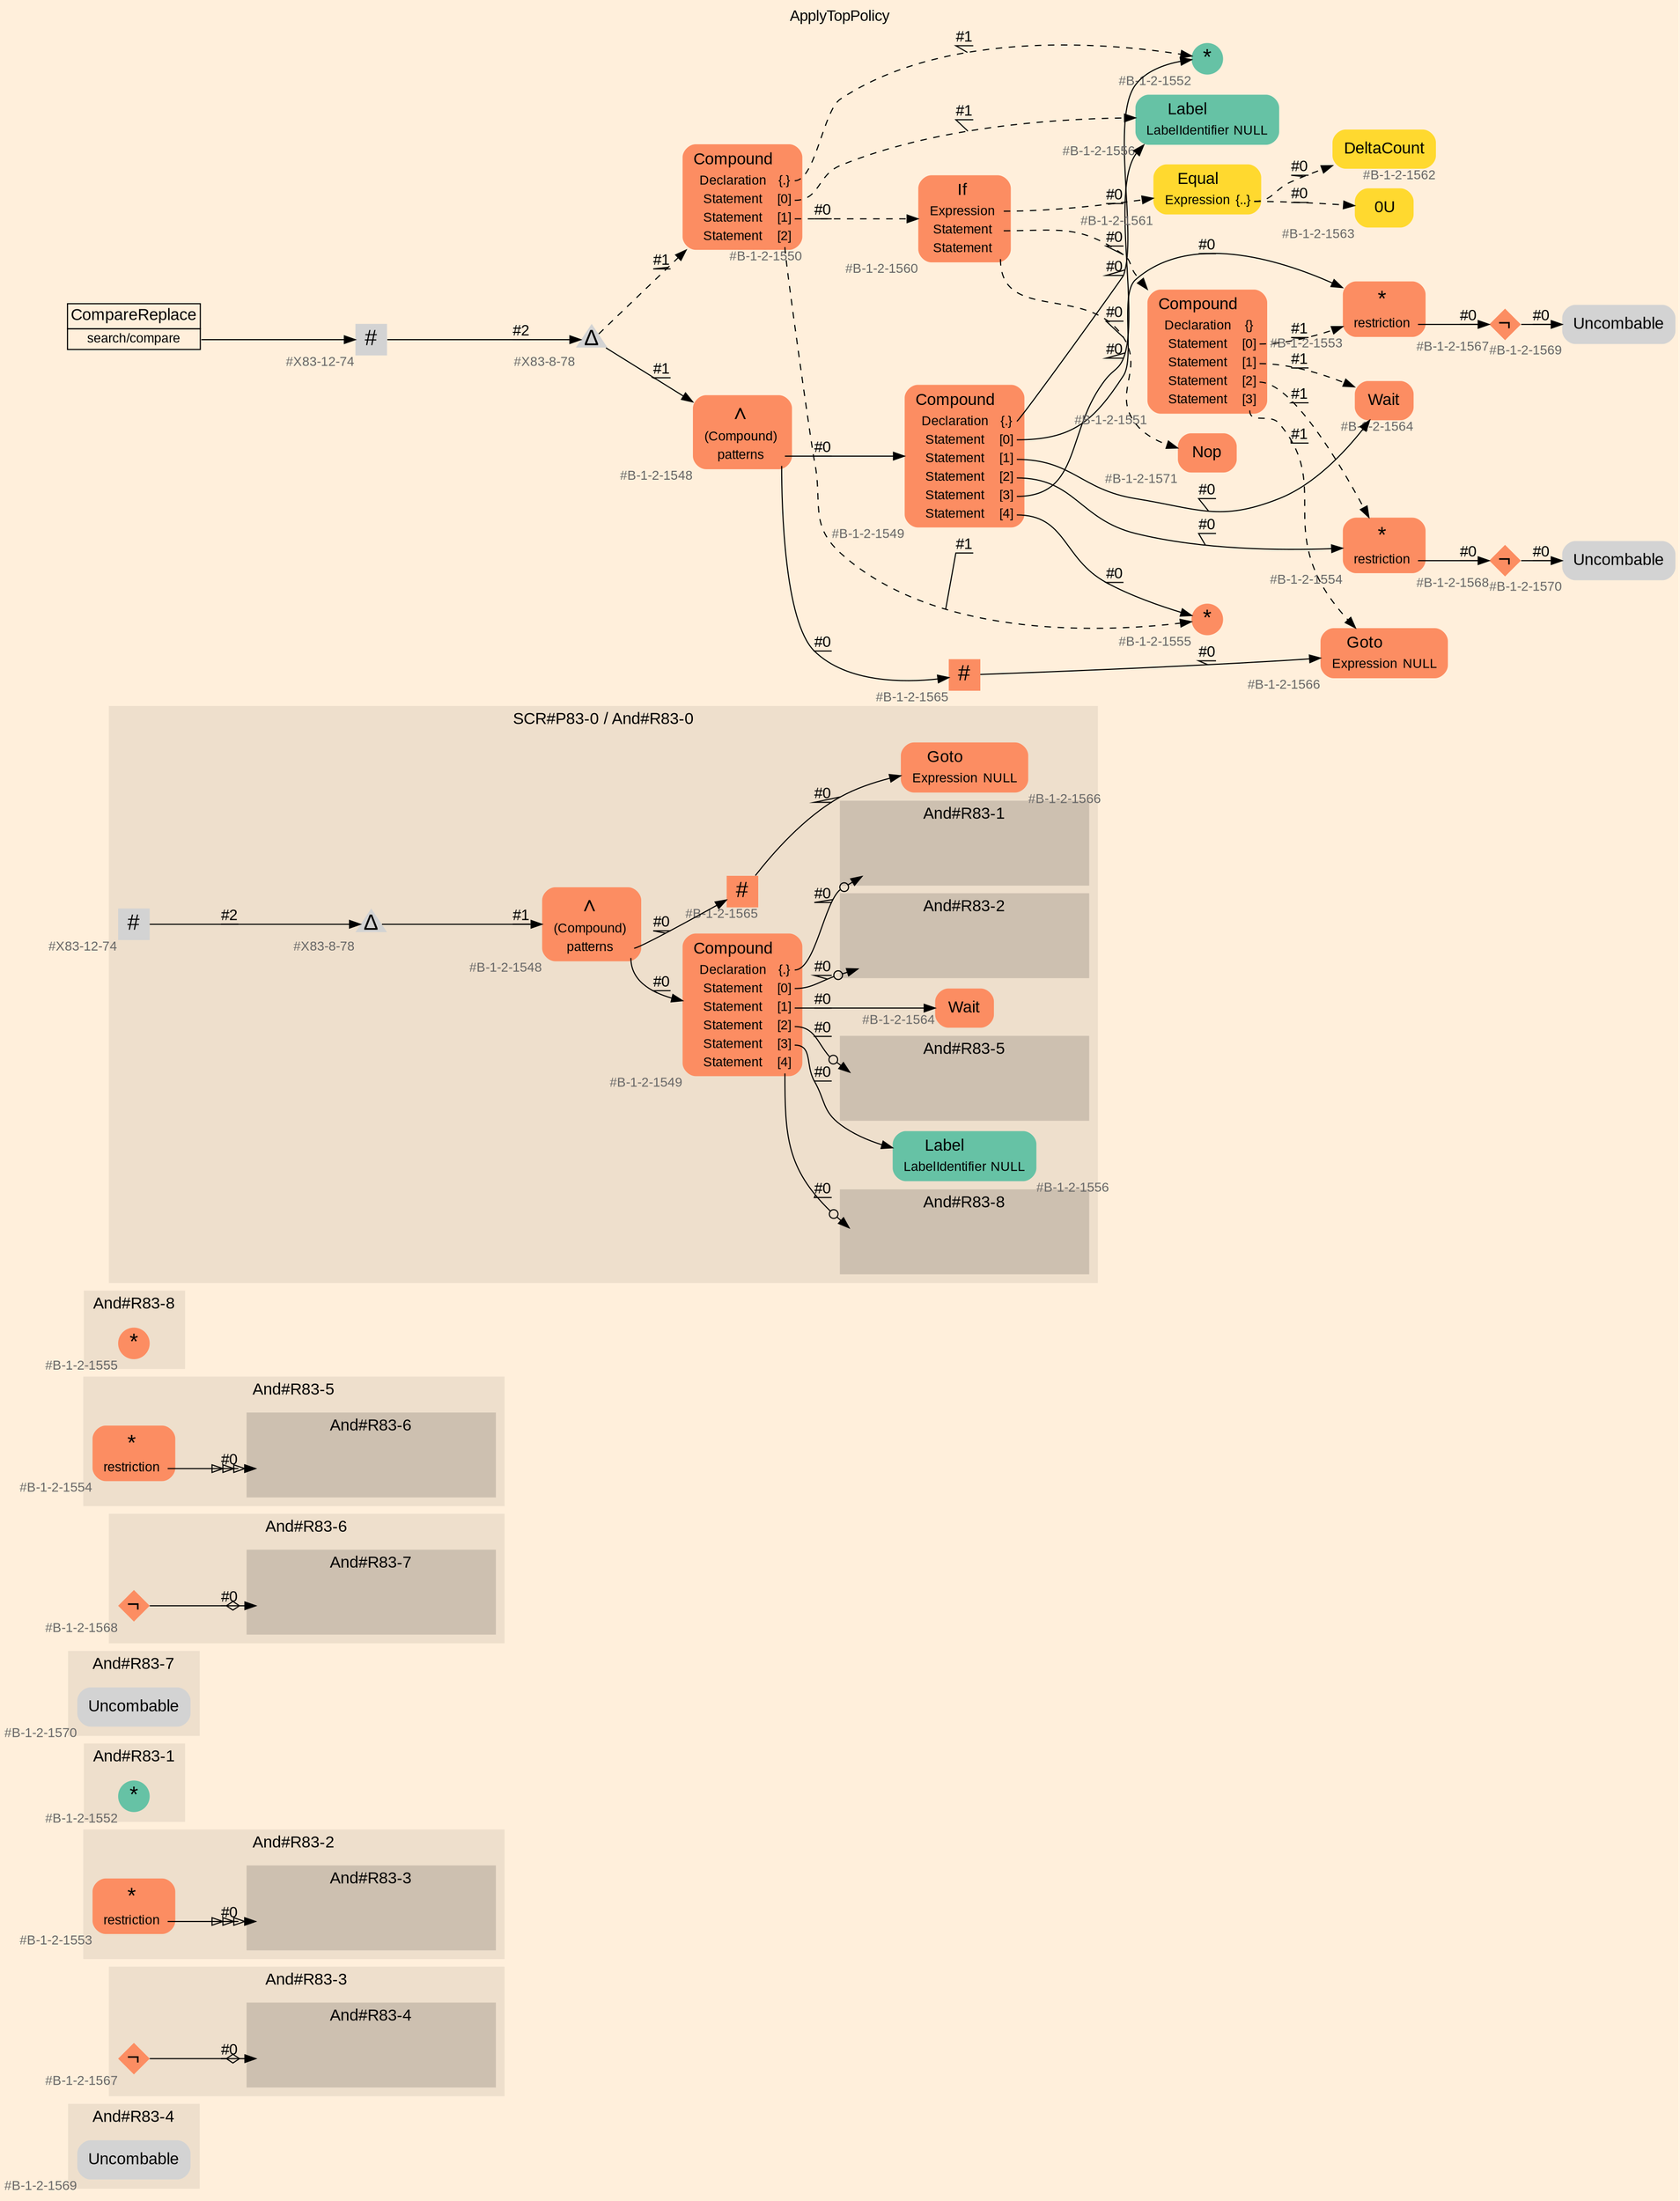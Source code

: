 digraph "ApplyTopPolicy" {
label = "ApplyTopPolicy"
labelloc = t
graph [
    rankdir = "LR"
    ranksep = 0.3
    bgcolor = antiquewhite1
    color = black
    fontcolor = black
    fontname = "Arial"
];
node [
    fontname = "Arial"
];
edge [
    fontname = "Arial"
];

// -------------------- figure And#R83-4 --------------------
// -------- region And#R83-4 ----------
subgraph "clusterAnd#R83-4" {
    label = "And#R83-4"
    style = "filled"
    color = antiquewhite2
    fontsize = "15"
    // -------- block And#R83-4/#B-1-2-1569 ----------
    "And#R83-4/#B-1-2-1569" [
        xlabel = "#B-1-2-1569"
        fontsize = "12"
        fontcolor = grey40
        shape = "plaintext"
        label = <<TABLE BORDER="0" CELLBORDER="0" CELLSPACING="0">
         <TR><TD><FONT COLOR="black" POINT-SIZE="15">Uncombable</FONT></TD></TR>
        </TABLE>>
        style = "rounded,filled"
    ];
    
}


// -------------------- figure And#R83-3 --------------------
// -------- region And#R83-3 ----------
subgraph "clusterAnd#R83-3" {
    label = "And#R83-3"
    style = "filled"
    color = antiquewhite2
    fontsize = "15"
    // -------- block And#R83-3/#B-1-2-1567 ----------
    "And#R83-3/#B-1-2-1567" [
        fillcolor = "/set28/2"
        xlabel = "#B-1-2-1567"
        fontsize = "12"
        fontcolor = grey40
        shape = "diamond"
        label = <<FONT COLOR="black" POINT-SIZE="20">¬</FONT>>
        style = "filled"
        penwidth = 0.0
        fixedsize = true
        width = 0.4
        height = 0.4
    ];
    
    // -------- region And#R83-3/And#R83-4 ----------
    subgraph "clusterAnd#R83-3/And#R83-4" {
        label = "And#R83-4"
        style = "filled"
        color = antiquewhite3
        fontsize = "15"
        // -------- block And#R83-3/And#R83-4/#B-1-2-1569 ----------
        "And#R83-3/And#R83-4/#B-1-2-1569" [
            xlabel = "#B-1-2-1569"
            fontsize = "12"
            fontcolor = grey40
            shape = "none"
            style = "invisible"
        ];
        
    }
    
}

"And#R83-3/#B-1-2-1567" -> "And#R83-3/And#R83-4/#B-1-2-1569" [
    arrowhead="normalnoneodiamond"
    label = "#0"
    decorate = true
    color = black
    fontcolor = black
];


// -------------------- figure And#R83-2 --------------------
// -------- region And#R83-2 ----------
subgraph "clusterAnd#R83-2" {
    label = "And#R83-2"
    style = "filled"
    color = antiquewhite2
    fontsize = "15"
    // -------- block And#R83-2/#B-1-2-1553 ----------
    "And#R83-2/#B-1-2-1553" [
        fillcolor = "/set28/2"
        xlabel = "#B-1-2-1553"
        fontsize = "12"
        fontcolor = grey40
        shape = "plaintext"
        label = <<TABLE BORDER="0" CELLBORDER="0" CELLSPACING="0">
         <TR><TD><FONT COLOR="black" POINT-SIZE="20">*</FONT></TD></TR>
         <TR><TD><FONT COLOR="black" POINT-SIZE="12">restriction</FONT></TD><TD PORT="port0"></TD></TR>
        </TABLE>>
        style = "rounded,filled"
    ];
    
    // -------- region And#R83-2/And#R83-3 ----------
    subgraph "clusterAnd#R83-2/And#R83-3" {
        label = "And#R83-3"
        style = "filled"
        color = antiquewhite3
        fontsize = "15"
        // -------- block And#R83-2/And#R83-3/#B-1-2-1567 ----------
        "And#R83-2/And#R83-3/#B-1-2-1567" [
            fillcolor = "/set28/2"
            xlabel = "#B-1-2-1567"
            fontsize = "12"
            fontcolor = grey40
            shape = "none"
            style = "invisible"
        ];
        
    }
    
}

"And#R83-2/#B-1-2-1553":port0 -> "And#R83-2/And#R83-3/#B-1-2-1567" [
    arrowhead="normalonormalonormalonormal"
    label = "#0"
    decorate = true
    color = black
    fontcolor = black
];


// -------------------- figure And#R83-1 --------------------
// -------- region And#R83-1 ----------
subgraph "clusterAnd#R83-1" {
    label = "And#R83-1"
    style = "filled"
    color = antiquewhite2
    fontsize = "15"
    // -------- block And#R83-1/#B-1-2-1552 ----------
    "And#R83-1/#B-1-2-1552" [
        fillcolor = "/set28/1"
        xlabel = "#B-1-2-1552"
        fontsize = "12"
        fontcolor = grey40
        shape = "circle"
        label = <<FONT COLOR="black" POINT-SIZE="20">*</FONT>>
        style = "filled"
        penwidth = 0.0
        fixedsize = true
        width = 0.4
        height = 0.4
    ];
    
}


// -------------------- figure And#R83-7 --------------------
// -------- region And#R83-7 ----------
subgraph "clusterAnd#R83-7" {
    label = "And#R83-7"
    style = "filled"
    color = antiquewhite2
    fontsize = "15"
    // -------- block And#R83-7/#B-1-2-1570 ----------
    "And#R83-7/#B-1-2-1570" [
        xlabel = "#B-1-2-1570"
        fontsize = "12"
        fontcolor = grey40
        shape = "plaintext"
        label = <<TABLE BORDER="0" CELLBORDER="0" CELLSPACING="0">
         <TR><TD><FONT COLOR="black" POINT-SIZE="15">Uncombable</FONT></TD></TR>
        </TABLE>>
        style = "rounded,filled"
    ];
    
}


// -------------------- figure And#R83-6 --------------------
// -------- region And#R83-6 ----------
subgraph "clusterAnd#R83-6" {
    label = "And#R83-6"
    style = "filled"
    color = antiquewhite2
    fontsize = "15"
    // -------- block And#R83-6/#B-1-2-1568 ----------
    "And#R83-6/#B-1-2-1568" [
        fillcolor = "/set28/2"
        xlabel = "#B-1-2-1568"
        fontsize = "12"
        fontcolor = grey40
        shape = "diamond"
        label = <<FONT COLOR="black" POINT-SIZE="20">¬</FONT>>
        style = "filled"
        penwidth = 0.0
        fixedsize = true
        width = 0.4
        height = 0.4
    ];
    
    // -------- region And#R83-6/And#R83-7 ----------
    subgraph "clusterAnd#R83-6/And#R83-7" {
        label = "And#R83-7"
        style = "filled"
        color = antiquewhite3
        fontsize = "15"
        // -------- block And#R83-6/And#R83-7/#B-1-2-1570 ----------
        "And#R83-6/And#R83-7/#B-1-2-1570" [
            xlabel = "#B-1-2-1570"
            fontsize = "12"
            fontcolor = grey40
            shape = "none"
            style = "invisible"
        ];
        
    }
    
}

"And#R83-6/#B-1-2-1568" -> "And#R83-6/And#R83-7/#B-1-2-1570" [
    arrowhead="normalnoneodiamond"
    label = "#0"
    decorate = true
    color = black
    fontcolor = black
];


// -------------------- figure And#R83-5 --------------------
// -------- region And#R83-5 ----------
subgraph "clusterAnd#R83-5" {
    label = "And#R83-5"
    style = "filled"
    color = antiquewhite2
    fontsize = "15"
    // -------- block And#R83-5/#B-1-2-1554 ----------
    "And#R83-5/#B-1-2-1554" [
        fillcolor = "/set28/2"
        xlabel = "#B-1-2-1554"
        fontsize = "12"
        fontcolor = grey40
        shape = "plaintext"
        label = <<TABLE BORDER="0" CELLBORDER="0" CELLSPACING="0">
         <TR><TD><FONT COLOR="black" POINT-SIZE="20">*</FONT></TD></TR>
         <TR><TD><FONT COLOR="black" POINT-SIZE="12">restriction</FONT></TD><TD PORT="port0"></TD></TR>
        </TABLE>>
        style = "rounded,filled"
    ];
    
    // -------- region And#R83-5/And#R83-6 ----------
    subgraph "clusterAnd#R83-5/And#R83-6" {
        label = "And#R83-6"
        style = "filled"
        color = antiquewhite3
        fontsize = "15"
        // -------- block And#R83-5/And#R83-6/#B-1-2-1568 ----------
        "And#R83-5/And#R83-6/#B-1-2-1568" [
            fillcolor = "/set28/2"
            xlabel = "#B-1-2-1568"
            fontsize = "12"
            fontcolor = grey40
            shape = "none"
            style = "invisible"
        ];
        
    }
    
}

"And#R83-5/#B-1-2-1554":port0 -> "And#R83-5/And#R83-6/#B-1-2-1568" [
    arrowhead="normalonormalonormalonormal"
    label = "#0"
    decorate = true
    color = black
    fontcolor = black
];


// -------------------- figure And#R83-8 --------------------
// -------- region And#R83-8 ----------
subgraph "clusterAnd#R83-8" {
    label = "And#R83-8"
    style = "filled"
    color = antiquewhite2
    fontsize = "15"
    // -------- block And#R83-8/#B-1-2-1555 ----------
    "And#R83-8/#B-1-2-1555" [
        fillcolor = "/set28/2"
        xlabel = "#B-1-2-1555"
        fontsize = "12"
        fontcolor = grey40
        shape = "circle"
        label = <<FONT COLOR="black" POINT-SIZE="20">*</FONT>>
        style = "filled"
        penwidth = 0.0
        fixedsize = true
        width = 0.4
        height = 0.4
    ];
    
}


// -------------------- figure And#R83-0 --------------------
// -------- region And#R83-0 ----------
subgraph "clusterAnd#R83-0" {
    label = "SCR#P83-0 / And#R83-0"
    style = "filled"
    color = antiquewhite2
    fontsize = "15"
    // -------- block And#R83-0/#B-1-2-1556 ----------
    "And#R83-0/#B-1-2-1556" [
        fillcolor = "/set28/1"
        xlabel = "#B-1-2-1556"
        fontsize = "12"
        fontcolor = grey40
        shape = "plaintext"
        label = <<TABLE BORDER="0" CELLBORDER="0" CELLSPACING="0">
         <TR><TD><FONT COLOR="black" POINT-SIZE="15">Label</FONT></TD></TR>
         <TR><TD><FONT COLOR="black" POINT-SIZE="12">LabelIdentifier</FONT></TD><TD PORT="port0"><FONT COLOR="black" POINT-SIZE="12">NULL</FONT></TD></TR>
        </TABLE>>
        style = "rounded,filled"
    ];
    
    // -------- block And#R83-0/#B-1-2-1548 ----------
    "And#R83-0/#B-1-2-1548" [
        fillcolor = "/set28/2"
        xlabel = "#B-1-2-1548"
        fontsize = "12"
        fontcolor = grey40
        shape = "plaintext"
        label = <<TABLE BORDER="0" CELLBORDER="0" CELLSPACING="0">
         <TR><TD><FONT COLOR="black" POINT-SIZE="20">∧</FONT></TD></TR>
         <TR><TD><FONT COLOR="black" POINT-SIZE="12">(Compound)</FONT></TD><TD PORT="port0"></TD></TR>
         <TR><TD><FONT COLOR="black" POINT-SIZE="12">patterns</FONT></TD><TD PORT="port1"></TD></TR>
        </TABLE>>
        style = "rounded,filled"
    ];
    
    // -------- block And#R83-0/#B-1-2-1566 ----------
    "And#R83-0/#B-1-2-1566" [
        fillcolor = "/set28/2"
        xlabel = "#B-1-2-1566"
        fontsize = "12"
        fontcolor = grey40
        shape = "plaintext"
        label = <<TABLE BORDER="0" CELLBORDER="0" CELLSPACING="0">
         <TR><TD><FONT COLOR="black" POINT-SIZE="15">Goto</FONT></TD></TR>
         <TR><TD><FONT COLOR="black" POINT-SIZE="12">Expression</FONT></TD><TD PORT="port0"><FONT COLOR="black" POINT-SIZE="12">NULL</FONT></TD></TR>
        </TABLE>>
        style = "rounded,filled"
    ];
    
    // -------- block And#R83-0/#X83-12-74 ----------
    "And#R83-0/#X83-12-74" [
        xlabel = "#X83-12-74"
        fontsize = "12"
        fontcolor = grey40
        shape = "square"
        label = <<FONT COLOR="black" POINT-SIZE="20">#</FONT>>
        style = "filled"
        penwidth = 0.0
        fixedsize = true
        width = 0.4
        height = 0.4
    ];
    
    // -------- block And#R83-0/#B-1-2-1564 ----------
    "And#R83-0/#B-1-2-1564" [
        fillcolor = "/set28/2"
        xlabel = "#B-1-2-1564"
        fontsize = "12"
        fontcolor = grey40
        shape = "plaintext"
        label = <<TABLE BORDER="0" CELLBORDER="0" CELLSPACING="0">
         <TR><TD><FONT COLOR="black" POINT-SIZE="15">Wait</FONT></TD></TR>
        </TABLE>>
        style = "rounded,filled"
    ];
    
    // -------- block And#R83-0/#B-1-2-1549 ----------
    "And#R83-0/#B-1-2-1549" [
        fillcolor = "/set28/2"
        xlabel = "#B-1-2-1549"
        fontsize = "12"
        fontcolor = grey40
        shape = "plaintext"
        label = <<TABLE BORDER="0" CELLBORDER="0" CELLSPACING="0">
         <TR><TD><FONT COLOR="black" POINT-SIZE="15">Compound</FONT></TD></TR>
         <TR><TD><FONT COLOR="black" POINT-SIZE="12">Declaration</FONT></TD><TD PORT="port0"><FONT COLOR="black" POINT-SIZE="12">{.}</FONT></TD></TR>
         <TR><TD><FONT COLOR="black" POINT-SIZE="12">Statement</FONT></TD><TD PORT="port1"><FONT COLOR="black" POINT-SIZE="12">[0]</FONT></TD></TR>
         <TR><TD><FONT COLOR="black" POINT-SIZE="12">Statement</FONT></TD><TD PORT="port2"><FONT COLOR="black" POINT-SIZE="12">[1]</FONT></TD></TR>
         <TR><TD><FONT COLOR="black" POINT-SIZE="12">Statement</FONT></TD><TD PORT="port3"><FONT COLOR="black" POINT-SIZE="12">[2]</FONT></TD></TR>
         <TR><TD><FONT COLOR="black" POINT-SIZE="12">Statement</FONT></TD><TD PORT="port4"><FONT COLOR="black" POINT-SIZE="12">[3]</FONT></TD></TR>
         <TR><TD><FONT COLOR="black" POINT-SIZE="12">Statement</FONT></TD><TD PORT="port5"><FONT COLOR="black" POINT-SIZE="12">[4]</FONT></TD></TR>
        </TABLE>>
        style = "rounded,filled"
    ];
    
    // -------- block And#R83-0/#X83-8-78 ----------
    "And#R83-0/#X83-8-78" [
        xlabel = "#X83-8-78"
        fontsize = "12"
        fontcolor = grey40
        shape = "triangle"
        label = <<FONT COLOR="black" POINT-SIZE="20">Δ</FONT>>
        style = "filled"
        penwidth = 0.0
        fixedsize = true
        width = 0.4
        height = 0.4
    ];
    
    // -------- block And#R83-0/#B-1-2-1565 ----------
    "And#R83-0/#B-1-2-1565" [
        fillcolor = "/set28/2"
        xlabel = "#B-1-2-1565"
        fontsize = "12"
        fontcolor = grey40
        shape = "square"
        label = <<FONT COLOR="black" POINT-SIZE="20">#</FONT>>
        style = "filled"
        penwidth = 0.0
        fixedsize = true
        width = 0.4
        height = 0.4
    ];
    
    // -------- region And#R83-0/And#R83-1 ----------
    subgraph "clusterAnd#R83-0/And#R83-1" {
        label = "And#R83-1"
        style = "filled"
        color = antiquewhite3
        fontsize = "15"
        // -------- block And#R83-0/And#R83-1/#B-1-2-1552 ----------
        "And#R83-0/And#R83-1/#B-1-2-1552" [
            fillcolor = "/set28/1"
            xlabel = "#B-1-2-1552"
            fontsize = "12"
            fontcolor = grey40
            shape = "none"
            style = "invisible"
        ];
        
    }
    
    // -------- region And#R83-0/And#R83-2 ----------
    subgraph "clusterAnd#R83-0/And#R83-2" {
        label = "And#R83-2"
        style = "filled"
        color = antiquewhite3
        fontsize = "15"
        // -------- block And#R83-0/And#R83-2/#B-1-2-1553 ----------
        "And#R83-0/And#R83-2/#B-1-2-1553" [
            fillcolor = "/set28/2"
            xlabel = "#B-1-2-1553"
            fontsize = "12"
            fontcolor = grey40
            shape = "none"
            style = "invisible"
        ];
        
    }
    
    // -------- region And#R83-0/And#R83-5 ----------
    subgraph "clusterAnd#R83-0/And#R83-5" {
        label = "And#R83-5"
        style = "filled"
        color = antiquewhite3
        fontsize = "15"
        // -------- block And#R83-0/And#R83-5/#B-1-2-1554 ----------
        "And#R83-0/And#R83-5/#B-1-2-1554" [
            fillcolor = "/set28/2"
            xlabel = "#B-1-2-1554"
            fontsize = "12"
            fontcolor = grey40
            shape = "none"
            style = "invisible"
        ];
        
    }
    
    // -------- region And#R83-0/And#R83-8 ----------
    subgraph "clusterAnd#R83-0/And#R83-8" {
        label = "And#R83-8"
        style = "filled"
        color = antiquewhite3
        fontsize = "15"
        // -------- block And#R83-0/And#R83-8/#B-1-2-1555 ----------
        "And#R83-0/And#R83-8/#B-1-2-1555" [
            fillcolor = "/set28/2"
            xlabel = "#B-1-2-1555"
            fontsize = "12"
            fontcolor = grey40
            shape = "none"
            style = "invisible"
        ];
        
    }
    
}

"And#R83-0/#B-1-2-1548":port1 -> "And#R83-0/#B-1-2-1549" [
    label = "#0"
    decorate = true
    color = black
    fontcolor = black
];

"And#R83-0/#B-1-2-1548":port1 -> "And#R83-0/#B-1-2-1565" [
    label = "#0"
    decorate = true
    color = black
    fontcolor = black
];

"And#R83-0/#X83-12-74" -> "And#R83-0/#X83-8-78" [
    label = "#2"
    decorate = true
    color = black
    fontcolor = black
];

"And#R83-0/#B-1-2-1549":port0 -> "And#R83-0/And#R83-1/#B-1-2-1552" [
    arrowhead="normalnoneodot"
    label = "#0"
    decorate = true
    color = black
    fontcolor = black
];

"And#R83-0/#B-1-2-1549":port1 -> "And#R83-0/And#R83-2/#B-1-2-1553" [
    arrowhead="normalnoneodot"
    label = "#0"
    decorate = true
    color = black
    fontcolor = black
];

"And#R83-0/#B-1-2-1549":port2 -> "And#R83-0/#B-1-2-1564" [
    label = "#0"
    decorate = true
    color = black
    fontcolor = black
];

"And#R83-0/#B-1-2-1549":port3 -> "And#R83-0/And#R83-5/#B-1-2-1554" [
    arrowhead="normalnoneodot"
    label = "#0"
    decorate = true
    color = black
    fontcolor = black
];

"And#R83-0/#B-1-2-1549":port4 -> "And#R83-0/#B-1-2-1556" [
    label = "#0"
    decorate = true
    color = black
    fontcolor = black
];

"And#R83-0/#B-1-2-1549":port5 -> "And#R83-0/And#R83-8/#B-1-2-1555" [
    arrowhead="normalnoneodot"
    label = "#0"
    decorate = true
    color = black
    fontcolor = black
];

"And#R83-0/#X83-8-78" -> "And#R83-0/#B-1-2-1548" [
    label = "#1"
    decorate = true
    color = black
    fontcolor = black
];

"And#R83-0/#B-1-2-1565" -> "And#R83-0/#B-1-2-1566" [
    label = "#0"
    decorate = true
    color = black
    fontcolor = black
];


// -------------------- transformation figure --------------------
// -------- block CR#X83-10-83 ----------
"CR#X83-10-83" [
    fillcolor = antiquewhite1
    fontsize = "12"
    fontcolor = grey40
    shape = "plaintext"
    label = <<TABLE BORDER="0" CELLBORDER="1" CELLSPACING="0">
     <TR><TD><FONT COLOR="black" POINT-SIZE="15">CompareReplace</FONT></TD></TR>
     <TR><TD PORT="port0"><FONT COLOR="black" POINT-SIZE="12">search/compare</FONT></TD></TR>
    </TABLE>>
    style = "filled"
    color = black
];

// -------- block #X83-12-74 ----------
"#X83-12-74" [
    xlabel = "#X83-12-74"
    fontsize = "12"
    fontcolor = grey40
    shape = "square"
    label = <<FONT COLOR="black" POINT-SIZE="20">#</FONT>>
    style = "filled"
    penwidth = 0.0
    fixedsize = true
    width = 0.4
    height = 0.4
];

// -------- block #X83-8-78 ----------
"#X83-8-78" [
    xlabel = "#X83-8-78"
    fontsize = "12"
    fontcolor = grey40
    shape = "triangle"
    label = <<FONT COLOR="black" POINT-SIZE="20">Δ</FONT>>
    style = "filled"
    penwidth = 0.0
    fixedsize = true
    width = 0.4
    height = 0.4
];

// -------- block #B-1-2-1548 ----------
"#B-1-2-1548" [
    fillcolor = "/set28/2"
    xlabel = "#B-1-2-1548"
    fontsize = "12"
    fontcolor = grey40
    shape = "plaintext"
    label = <<TABLE BORDER="0" CELLBORDER="0" CELLSPACING="0">
     <TR><TD><FONT COLOR="black" POINT-SIZE="20">∧</FONT></TD></TR>
     <TR><TD><FONT COLOR="black" POINT-SIZE="12">(Compound)</FONT></TD><TD PORT="port0"></TD></TR>
     <TR><TD><FONT COLOR="black" POINT-SIZE="12">patterns</FONT></TD><TD PORT="port1"></TD></TR>
    </TABLE>>
    style = "rounded,filled"
];

// -------- block #B-1-2-1549 ----------
"#B-1-2-1549" [
    fillcolor = "/set28/2"
    xlabel = "#B-1-2-1549"
    fontsize = "12"
    fontcolor = grey40
    shape = "plaintext"
    label = <<TABLE BORDER="0" CELLBORDER="0" CELLSPACING="0">
     <TR><TD><FONT COLOR="black" POINT-SIZE="15">Compound</FONT></TD></TR>
     <TR><TD><FONT COLOR="black" POINT-SIZE="12">Declaration</FONT></TD><TD PORT="port0"><FONT COLOR="black" POINT-SIZE="12">{.}</FONT></TD></TR>
     <TR><TD><FONT COLOR="black" POINT-SIZE="12">Statement</FONT></TD><TD PORT="port1"><FONT COLOR="black" POINT-SIZE="12">[0]</FONT></TD></TR>
     <TR><TD><FONT COLOR="black" POINT-SIZE="12">Statement</FONT></TD><TD PORT="port2"><FONT COLOR="black" POINT-SIZE="12">[1]</FONT></TD></TR>
     <TR><TD><FONT COLOR="black" POINT-SIZE="12">Statement</FONT></TD><TD PORT="port3"><FONT COLOR="black" POINT-SIZE="12">[2]</FONT></TD></TR>
     <TR><TD><FONT COLOR="black" POINT-SIZE="12">Statement</FONT></TD><TD PORT="port4"><FONT COLOR="black" POINT-SIZE="12">[3]</FONT></TD></TR>
     <TR><TD><FONT COLOR="black" POINT-SIZE="12">Statement</FONT></TD><TD PORT="port5"><FONT COLOR="black" POINT-SIZE="12">[4]</FONT></TD></TR>
    </TABLE>>
    style = "rounded,filled"
];

// -------- block #B-1-2-1552 ----------
"#B-1-2-1552" [
    fillcolor = "/set28/1"
    xlabel = "#B-1-2-1552"
    fontsize = "12"
    fontcolor = grey40
    shape = "circle"
    label = <<FONT COLOR="black" POINT-SIZE="20">*</FONT>>
    style = "filled"
    penwidth = 0.0
    fixedsize = true
    width = 0.4
    height = 0.4
];

// -------- block #B-1-2-1553 ----------
"#B-1-2-1553" [
    fillcolor = "/set28/2"
    xlabel = "#B-1-2-1553"
    fontsize = "12"
    fontcolor = grey40
    shape = "plaintext"
    label = <<TABLE BORDER="0" CELLBORDER="0" CELLSPACING="0">
     <TR><TD><FONT COLOR="black" POINT-SIZE="20">*</FONT></TD></TR>
     <TR><TD><FONT COLOR="black" POINT-SIZE="12">restriction</FONT></TD><TD PORT="port0"></TD></TR>
    </TABLE>>
    style = "rounded,filled"
];

// -------- block #B-1-2-1567 ----------
"#B-1-2-1567" [
    fillcolor = "/set28/2"
    xlabel = "#B-1-2-1567"
    fontsize = "12"
    fontcolor = grey40
    shape = "diamond"
    label = <<FONT COLOR="black" POINT-SIZE="20">¬</FONT>>
    style = "filled"
    penwidth = 0.0
    fixedsize = true
    width = 0.4
    height = 0.4
];

// -------- block #B-1-2-1569 ----------
"#B-1-2-1569" [
    xlabel = "#B-1-2-1569"
    fontsize = "12"
    fontcolor = grey40
    shape = "plaintext"
    label = <<TABLE BORDER="0" CELLBORDER="0" CELLSPACING="0">
     <TR><TD><FONT COLOR="black" POINT-SIZE="15">Uncombable</FONT></TD></TR>
    </TABLE>>
    style = "rounded,filled"
];

// -------- block #B-1-2-1564 ----------
"#B-1-2-1564" [
    fillcolor = "/set28/2"
    xlabel = "#B-1-2-1564"
    fontsize = "12"
    fontcolor = grey40
    shape = "plaintext"
    label = <<TABLE BORDER="0" CELLBORDER="0" CELLSPACING="0">
     <TR><TD><FONT COLOR="black" POINT-SIZE="15">Wait</FONT></TD></TR>
    </TABLE>>
    style = "rounded,filled"
];

// -------- block #B-1-2-1554 ----------
"#B-1-2-1554" [
    fillcolor = "/set28/2"
    xlabel = "#B-1-2-1554"
    fontsize = "12"
    fontcolor = grey40
    shape = "plaintext"
    label = <<TABLE BORDER="0" CELLBORDER="0" CELLSPACING="0">
     <TR><TD><FONT COLOR="black" POINT-SIZE="20">*</FONT></TD></TR>
     <TR><TD><FONT COLOR="black" POINT-SIZE="12">restriction</FONT></TD><TD PORT="port0"></TD></TR>
    </TABLE>>
    style = "rounded,filled"
];

// -------- block #B-1-2-1568 ----------
"#B-1-2-1568" [
    fillcolor = "/set28/2"
    xlabel = "#B-1-2-1568"
    fontsize = "12"
    fontcolor = grey40
    shape = "diamond"
    label = <<FONT COLOR="black" POINT-SIZE="20">¬</FONT>>
    style = "filled"
    penwidth = 0.0
    fixedsize = true
    width = 0.4
    height = 0.4
];

// -------- block #B-1-2-1570 ----------
"#B-1-2-1570" [
    xlabel = "#B-1-2-1570"
    fontsize = "12"
    fontcolor = grey40
    shape = "plaintext"
    label = <<TABLE BORDER="0" CELLBORDER="0" CELLSPACING="0">
     <TR><TD><FONT COLOR="black" POINT-SIZE="15">Uncombable</FONT></TD></TR>
    </TABLE>>
    style = "rounded,filled"
];

// -------- block #B-1-2-1556 ----------
"#B-1-2-1556" [
    fillcolor = "/set28/1"
    xlabel = "#B-1-2-1556"
    fontsize = "12"
    fontcolor = grey40
    shape = "plaintext"
    label = <<TABLE BORDER="0" CELLBORDER="0" CELLSPACING="0">
     <TR><TD><FONT COLOR="black" POINT-SIZE="15">Label</FONT></TD></TR>
     <TR><TD><FONT COLOR="black" POINT-SIZE="12">LabelIdentifier</FONT></TD><TD PORT="port0"><FONT COLOR="black" POINT-SIZE="12">NULL</FONT></TD></TR>
    </TABLE>>
    style = "rounded,filled"
];

// -------- block #B-1-2-1555 ----------
"#B-1-2-1555" [
    fillcolor = "/set28/2"
    xlabel = "#B-1-2-1555"
    fontsize = "12"
    fontcolor = grey40
    shape = "circle"
    label = <<FONT COLOR="black" POINT-SIZE="20">*</FONT>>
    style = "filled"
    penwidth = 0.0
    fixedsize = true
    width = 0.4
    height = 0.4
];

// -------- block #B-1-2-1565 ----------
"#B-1-2-1565" [
    fillcolor = "/set28/2"
    xlabel = "#B-1-2-1565"
    fontsize = "12"
    fontcolor = grey40
    shape = "square"
    label = <<FONT COLOR="black" POINT-SIZE="20">#</FONT>>
    style = "filled"
    penwidth = 0.0
    fixedsize = true
    width = 0.4
    height = 0.4
];

// -------- block #B-1-2-1566 ----------
"#B-1-2-1566" [
    fillcolor = "/set28/2"
    xlabel = "#B-1-2-1566"
    fontsize = "12"
    fontcolor = grey40
    shape = "plaintext"
    label = <<TABLE BORDER="0" CELLBORDER="0" CELLSPACING="0">
     <TR><TD><FONT COLOR="black" POINT-SIZE="15">Goto</FONT></TD></TR>
     <TR><TD><FONT COLOR="black" POINT-SIZE="12">Expression</FONT></TD><TD PORT="port0"><FONT COLOR="black" POINT-SIZE="12">NULL</FONT></TD></TR>
    </TABLE>>
    style = "rounded,filled"
];

// -------- block #B-1-2-1550 ----------
"#B-1-2-1550" [
    fillcolor = "/set28/2"
    xlabel = "#B-1-2-1550"
    fontsize = "12"
    fontcolor = grey40
    shape = "plaintext"
    label = <<TABLE BORDER="0" CELLBORDER="0" CELLSPACING="0">
     <TR><TD><FONT COLOR="black" POINT-SIZE="15">Compound</FONT></TD></TR>
     <TR><TD><FONT COLOR="black" POINT-SIZE="12">Declaration</FONT></TD><TD PORT="port0"><FONT COLOR="black" POINT-SIZE="12">{.}</FONT></TD></TR>
     <TR><TD><FONT COLOR="black" POINT-SIZE="12">Statement</FONT></TD><TD PORT="port1"><FONT COLOR="black" POINT-SIZE="12">[0]</FONT></TD></TR>
     <TR><TD><FONT COLOR="black" POINT-SIZE="12">Statement</FONT></TD><TD PORT="port2"><FONT COLOR="black" POINT-SIZE="12">[1]</FONT></TD></TR>
     <TR><TD><FONT COLOR="black" POINT-SIZE="12">Statement</FONT></TD><TD PORT="port3"><FONT COLOR="black" POINT-SIZE="12">[2]</FONT></TD></TR>
    </TABLE>>
    style = "rounded,filled"
];

// -------- block #B-1-2-1560 ----------
"#B-1-2-1560" [
    fillcolor = "/set28/2"
    xlabel = "#B-1-2-1560"
    fontsize = "12"
    fontcolor = grey40
    shape = "plaintext"
    label = <<TABLE BORDER="0" CELLBORDER="0" CELLSPACING="0">
     <TR><TD><FONT COLOR="black" POINT-SIZE="15">If</FONT></TD></TR>
     <TR><TD><FONT COLOR="black" POINT-SIZE="12">Expression</FONT></TD><TD PORT="port0"></TD></TR>
     <TR><TD><FONT COLOR="black" POINT-SIZE="12">Statement</FONT></TD><TD PORT="port1"></TD></TR>
     <TR><TD><FONT COLOR="black" POINT-SIZE="12">Statement</FONT></TD><TD PORT="port2"></TD></TR>
    </TABLE>>
    style = "rounded,filled"
];

// -------- block #B-1-2-1561 ----------
"#B-1-2-1561" [
    fillcolor = "/set28/6"
    xlabel = "#B-1-2-1561"
    fontsize = "12"
    fontcolor = grey40
    shape = "plaintext"
    label = <<TABLE BORDER="0" CELLBORDER="0" CELLSPACING="0">
     <TR><TD><FONT COLOR="black" POINT-SIZE="15">Equal</FONT></TD></TR>
     <TR><TD><FONT COLOR="black" POINT-SIZE="12">Expression</FONT></TD><TD PORT="port0"><FONT COLOR="black" POINT-SIZE="12">{..}</FONT></TD></TR>
    </TABLE>>
    style = "rounded,filled"
];

// -------- block #B-1-2-1562 ----------
"#B-1-2-1562" [
    fillcolor = "/set28/6"
    xlabel = "#B-1-2-1562"
    fontsize = "12"
    fontcolor = grey40
    shape = "plaintext"
    label = <<TABLE BORDER="0" CELLBORDER="0" CELLSPACING="0">
     <TR><TD><FONT COLOR="black" POINT-SIZE="15">DeltaCount</FONT></TD></TR>
    </TABLE>>
    style = "rounded,filled"
];

// -------- block #B-1-2-1563 ----------
"#B-1-2-1563" [
    fillcolor = "/set28/6"
    xlabel = "#B-1-2-1563"
    fontsize = "12"
    fontcolor = grey40
    shape = "plaintext"
    label = <<TABLE BORDER="0" CELLBORDER="0" CELLSPACING="0">
     <TR><TD><FONT COLOR="black" POINT-SIZE="15">0U</FONT></TD></TR>
    </TABLE>>
    style = "rounded,filled"
];

// -------- block #B-1-2-1551 ----------
"#B-1-2-1551" [
    fillcolor = "/set28/2"
    xlabel = "#B-1-2-1551"
    fontsize = "12"
    fontcolor = grey40
    shape = "plaintext"
    label = <<TABLE BORDER="0" CELLBORDER="0" CELLSPACING="0">
     <TR><TD><FONT COLOR="black" POINT-SIZE="15">Compound</FONT></TD></TR>
     <TR><TD><FONT COLOR="black" POINT-SIZE="12">Declaration</FONT></TD><TD PORT="port0"><FONT COLOR="black" POINT-SIZE="12">{}</FONT></TD></TR>
     <TR><TD><FONT COLOR="black" POINT-SIZE="12">Statement</FONT></TD><TD PORT="port1"><FONT COLOR="black" POINT-SIZE="12">[0]</FONT></TD></TR>
     <TR><TD><FONT COLOR="black" POINT-SIZE="12">Statement</FONT></TD><TD PORT="port2"><FONT COLOR="black" POINT-SIZE="12">[1]</FONT></TD></TR>
     <TR><TD><FONT COLOR="black" POINT-SIZE="12">Statement</FONT></TD><TD PORT="port3"><FONT COLOR="black" POINT-SIZE="12">[2]</FONT></TD></TR>
     <TR><TD><FONT COLOR="black" POINT-SIZE="12">Statement</FONT></TD><TD PORT="port4"><FONT COLOR="black" POINT-SIZE="12">[3]</FONT></TD></TR>
    </TABLE>>
    style = "rounded,filled"
];

// -------- block #B-1-2-1571 ----------
"#B-1-2-1571" [
    fillcolor = "/set28/2"
    xlabel = "#B-1-2-1571"
    fontsize = "12"
    fontcolor = grey40
    shape = "plaintext"
    label = <<TABLE BORDER="0" CELLBORDER="0" CELLSPACING="0">
     <TR><TD><FONT COLOR="black" POINT-SIZE="15">Nop</FONT></TD></TR>
    </TABLE>>
    style = "rounded,filled"
];

"CR#X83-10-83":port0 -> "#X83-12-74" [
    label = ""
    decorate = true
    color = black
    fontcolor = black
];

"#X83-12-74" -> "#X83-8-78" [
    label = "#2"
    decorate = true
    color = black
    fontcolor = black
];

"#X83-8-78" -> "#B-1-2-1548" [
    label = "#1"
    decorate = true
    color = black
    fontcolor = black
];

"#X83-8-78" -> "#B-1-2-1550" [
    style="dashed"
    label = "#1"
    decorate = true
    color = black
    fontcolor = black
];

"#B-1-2-1548":port1 -> "#B-1-2-1549" [
    label = "#0"
    decorate = true
    color = black
    fontcolor = black
];

"#B-1-2-1548":port1 -> "#B-1-2-1565" [
    label = "#0"
    decorate = true
    color = black
    fontcolor = black
];

"#B-1-2-1549":port0 -> "#B-1-2-1552" [
    label = "#0"
    decorate = true
    color = black
    fontcolor = black
];

"#B-1-2-1549":port1 -> "#B-1-2-1553" [
    label = "#0"
    decorate = true
    color = black
    fontcolor = black
];

"#B-1-2-1549":port2 -> "#B-1-2-1564" [
    label = "#0"
    decorate = true
    color = black
    fontcolor = black
];

"#B-1-2-1549":port3 -> "#B-1-2-1554" [
    label = "#0"
    decorate = true
    color = black
    fontcolor = black
];

"#B-1-2-1549":port4 -> "#B-1-2-1556" [
    label = "#0"
    decorate = true
    color = black
    fontcolor = black
];

"#B-1-2-1549":port5 -> "#B-1-2-1555" [
    label = "#0"
    decorate = true
    color = black
    fontcolor = black
];

"#B-1-2-1553":port0 -> "#B-1-2-1567" [
    label = "#0"
    decorate = true
    color = black
    fontcolor = black
];

"#B-1-2-1567" -> "#B-1-2-1569" [
    label = "#0"
    decorate = true
    color = black
    fontcolor = black
];

"#B-1-2-1554":port0 -> "#B-1-2-1568" [
    label = "#0"
    decorate = true
    color = black
    fontcolor = black
];

"#B-1-2-1568" -> "#B-1-2-1570" [
    label = "#0"
    decorate = true
    color = black
    fontcolor = black
];

"#B-1-2-1565" -> "#B-1-2-1566" [
    label = "#0"
    decorate = true
    color = black
    fontcolor = black
];

"#B-1-2-1550":port0 -> "#B-1-2-1552" [
    style="dashed"
    label = "#1"
    decorate = true
    color = black
    fontcolor = black
];

"#B-1-2-1550":port1 -> "#B-1-2-1556" [
    style="dashed"
    label = "#1"
    decorate = true
    color = black
    fontcolor = black
];

"#B-1-2-1550":port2 -> "#B-1-2-1560" [
    style="dashed"
    label = "#0"
    decorate = true
    color = black
    fontcolor = black
];

"#B-1-2-1550":port3 -> "#B-1-2-1555" [
    style="dashed"
    label = "#1"
    decorate = true
    color = black
    fontcolor = black
];

"#B-1-2-1560":port0 -> "#B-1-2-1561" [
    style="dashed"
    label = "#0"
    decorate = true
    color = black
    fontcolor = black
];

"#B-1-2-1560":port1 -> "#B-1-2-1551" [
    style="dashed"
    label = "#0"
    decorate = true
    color = black
    fontcolor = black
];

"#B-1-2-1560":port2 -> "#B-1-2-1571" [
    style="dashed"
    label = "#0"
    decorate = true
    color = black
    fontcolor = black
];

"#B-1-2-1561":port0 -> "#B-1-2-1562" [
    style="dashed"
    label = "#0"
    decorate = true
    color = black
    fontcolor = black
];

"#B-1-2-1561":port0 -> "#B-1-2-1563" [
    style="dashed"
    label = "#0"
    decorate = true
    color = black
    fontcolor = black
];

"#B-1-2-1551":port1 -> "#B-1-2-1553" [
    style="dashed"
    label = "#1"
    decorate = true
    color = black
    fontcolor = black
];

"#B-1-2-1551":port2 -> "#B-1-2-1564" [
    style="dashed"
    label = "#1"
    decorate = true
    color = black
    fontcolor = black
];

"#B-1-2-1551":port3 -> "#B-1-2-1554" [
    style="dashed"
    label = "#1"
    decorate = true
    color = black
    fontcolor = black
];

"#B-1-2-1551":port4 -> "#B-1-2-1566" [
    style="dashed"
    label = "#1"
    decorate = true
    color = black
    fontcolor = black
];


}
